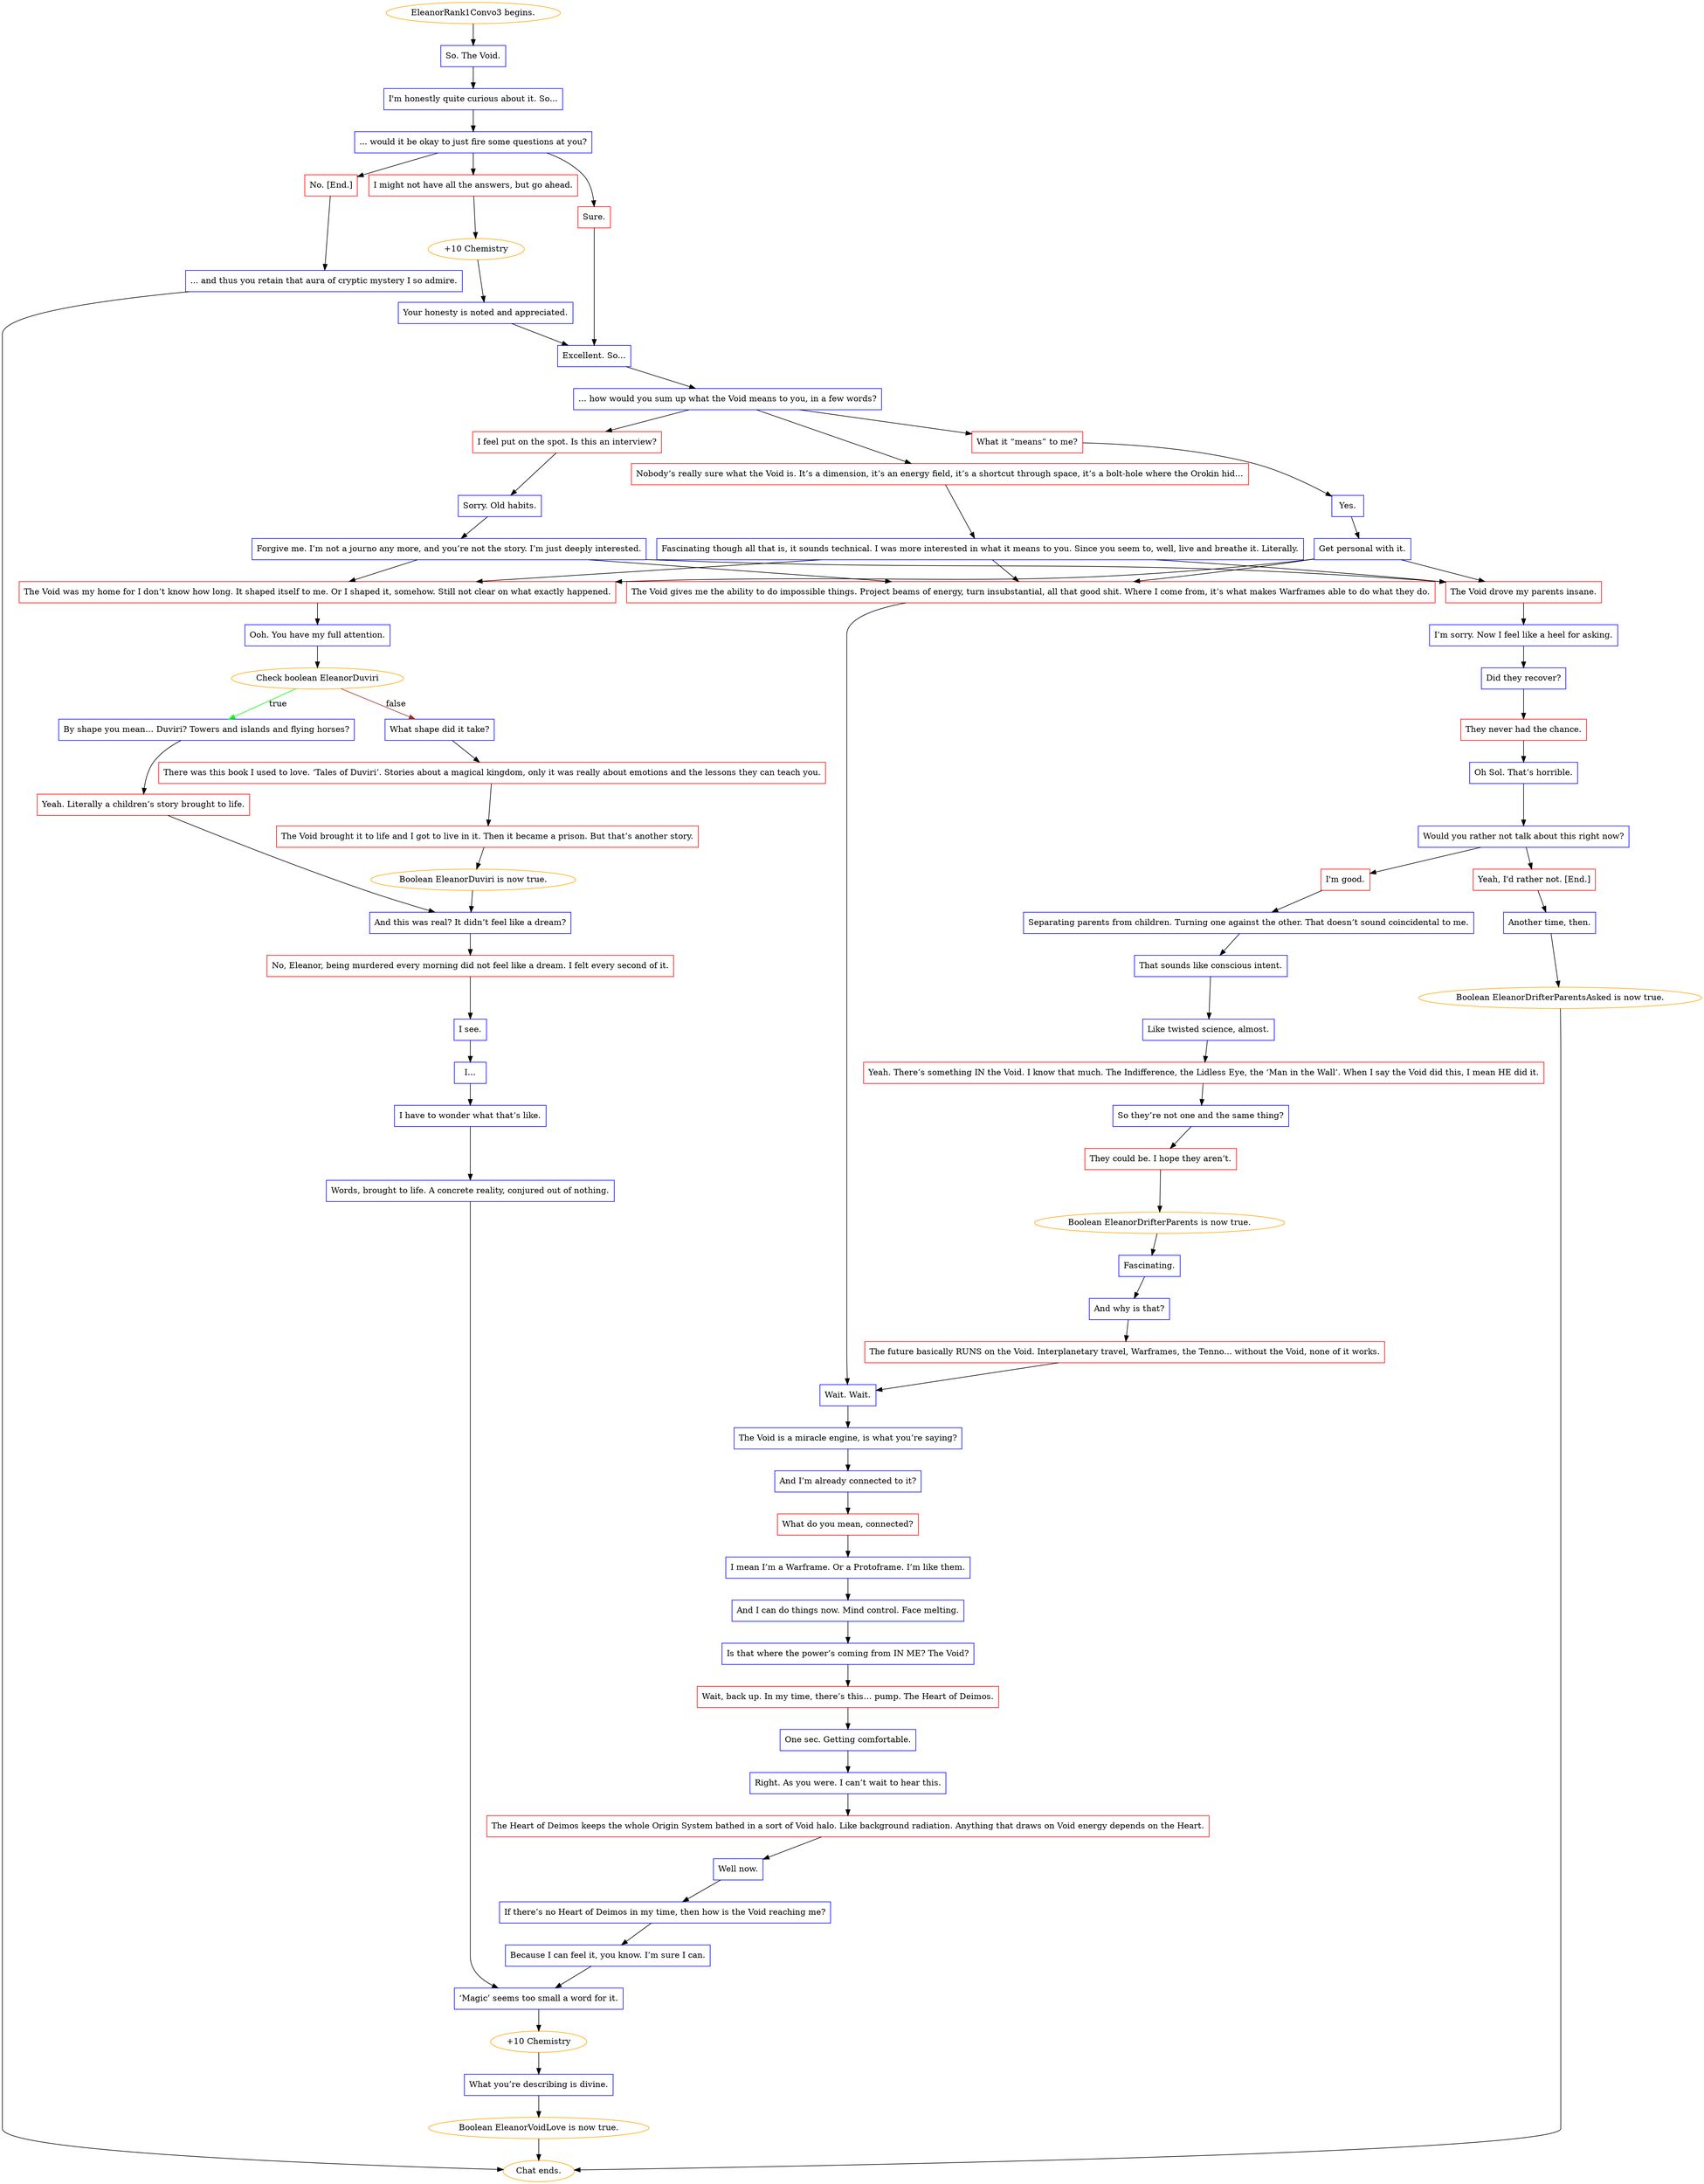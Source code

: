 digraph {
	"EleanorRank1Convo3 begins." [color=orange];
		"EleanorRank1Convo3 begins." -> 144;
	144 [label="So. The Void.",shape=box,color=blue];
		144 -> 145;
	145 [label="I'm honestly quite curious about it. So...",shape=box,color=blue];
		145 -> 146;
	146 [label="... would it be okay to just fire some questions at you?",shape=box,color=blue];
		146 -> 147;
		146 -> 148;
		146 -> 149;
	147 [label="Sure.",shape=box,color=red];
		147 -> 154;
	148 [label="I might not have all the answers, but go ahead.",shape=box,color=red];
		148 -> 153;
	149 [label="No. [End.]",shape=box,color=red];
		149 -> 150;
	154 [label="Excellent. So...",shape=box,color=blue];
		154 -> 155;
	153 [label="+10 Chemistry",color=orange];
		153 -> 152;
	150 [label="... and thus you retain that aura of cryptic mystery I so admire.",shape=box,color=blue];
		150 -> "Chat ends.";
	155 [label="… how would you sum up what the Void means to you, in a few words?",shape=box,color=blue];
		155 -> 156;
		155 -> 157;
		155 -> 158;
	152 [label="Your honesty is noted and appreciated.",shape=box,color=blue];
		152 -> 154;
	"Chat ends." [color=orange];
	156 [label="I feel put on the spot. Is this an interview?",shape=box,color=red];
		156 -> 159;
	157 [label="What it “means” to me?",shape=box,color=red];
		157 -> 160;
	158 [label="Nobody’s really sure what the Void is. It’s a dimension, it’s an energy field, it’s a shortcut through space, it’s a bolt-hole where the Orokin hid…",shape=box,color=red];
		158 -> 161;
	159 [label="Sorry. Old habits.",shape=box,color=blue];
		159 -> 162;
	160 [label="Yes.",shape=box,color=blue];
		160 -> 163;
	161 [label="Fascinating though all that is, it sounds technical. I was more interested in what it means to you. Since you seem to, well, live and breathe it. Literally.",shape=box,color=blue];
		161 -> 164;
		161 -> 165;
		161 -> 166;
	162 [label="Forgive me. I’m not a journo any more, and you’re not the story. I’m just deeply interested.",shape=box,color=blue];
		162 -> 164;
		162 -> 165;
		162 -> 166;
	163 [label="Get personal with it.",shape=box,color=blue];
		163 -> 164;
		163 -> 165;
		163 -> 166;
	164 [label="The Void gives me the ability to do impossible things. Project beams of energy, turn insubstantial, all that good shit. Where I come from, it’s what makes Warframes able to do what they do.",shape=box,color=red];
		164 -> 201;
	165 [label="The Void drove my parents insane.",shape=box,color=red];
		165 -> 167;
	166 [label="The Void was my home for I don’t know how long. It shaped itself to me. Or I shaped it, somehow. Still not clear on what exactly happened.",shape=box,color=red];
		166 -> 169;
	201 [label="Wait. Wait.",shape=box,color=blue];
		201 -> 202;
	167 [label="I’m sorry. Now I feel like a heel for asking.",shape=box,color=blue];
		167 -> 168;
	169 [label="Ooh. You have my full attention.",shape=box,color=blue];
		169 -> 170;
	202 [label="The Void is a miracle engine, is what you’re saying?",shape=box,color=blue];
		202 -> 203;
	168 [label="Did they recover?",shape=box,color=blue];
		168 -> 171;
	170 [label="Check boolean EleanorDuviri",color=orange];
		170 -> 172 [label=true,color=green];
		170 -> 174 [label=false,color=brown];
	203 [label="And I’m already connected to it?",shape=box,color=blue];
		203 -> 205;
	171 [label="They never had the chance.",shape=box,color=red];
		171 -> 176;
	172 [label="By shape you mean… Duviri? Towers and islands and flying horses?",shape=box,color=blue];
		172 -> 178;
	174 [label="What shape did it take?",shape=box,color=blue];
		174 -> 179;
	205 [label="What do you mean, connected?",shape=box,color=red];
		205 -> 204;
	176 [label="Oh Sol. That’s horrible.",shape=box,color=blue];
		176 -> 177;
	178 [label="Yeah. Literally a children’s story brought to life.",shape=box,color=red];
		178 -> 182;
	179 [label="There was this book I used to love. ‘Tales of Duviri’. Stories about a magical kingdom, only it was really about emotions and the lessons they can teach you.",shape=box,color=red];
		179 -> 180;
	204 [label="I mean I’m a Warframe. Or a Protoframe. I’m like them.",shape=box,color=blue];
		204 -> 206;
	177 [label="Would you rather not talk about this right now?",shape=box,color=blue];
		177 -> 175;
		177 -> 173;
	182 [label="And this was real? It didn’t feel like a dream?",shape=box,color=blue];
		182 -> 189;
	180 [label="The Void brought it to life and I got to live in it. Then it became a prison. But that’s another story.",shape=box,color=red];
		180 -> "/EE/Types/Engine/SetBooleanDialogueNode:EleanorDuviri:182";
	206 [label="And I can do things now. Mind control. Face melting.",shape=box,color=blue];
		206 -> 207;
	175 [label="I'm good.",shape=box,color=red];
		175 -> 186;
	173 [label="Yeah, I'd rather not. [End.]",shape=box,color=red];
		173 -> 183;
	189 [label="No, Eleanor, being murdered every morning did not feel like a dream. I felt every second of it.",shape=box,color=red];
		189 -> 190;
	"/EE/Types/Engine/SetBooleanDialogueNode:EleanorDuviri:182" [label="Boolean EleanorDuviri is now true.",color=orange];
		"/EE/Types/Engine/SetBooleanDialogueNode:EleanorDuviri:182" -> 182;
	207 [label="Is that where the power’s coming from IN ME? The Void?",shape=box,color=blue];
		207 -> 208;
	186 [label="Separating parents from children. Turning one against the other. That doesn’t sound coincidental to me.",shape=box,color=blue];
		186 -> 187;
	183 [label="Another time, then.",shape=box,color=blue];
		183 -> "/EE/Types/Engine/SetBooleanDialogueNode:EleanorDrifterParentsAsked:Chat ends.";
	190 [label="I see.",shape=box,color=blue];
		190 -> 192;
	208 [label="Wait, back up. In my time, there’s this… pump. The Heart of Deimos.",shape=box,color=red];
		208 -> 209;
	187 [label="That sounds like conscious intent.",shape=box,color=blue];
		187 -> 188;
	"/EE/Types/Engine/SetBooleanDialogueNode:EleanorDrifterParentsAsked:Chat ends." [label="Boolean EleanorDrifterParentsAsked is now true.",color=orange];
		"/EE/Types/Engine/SetBooleanDialogueNode:EleanorDrifterParentsAsked:Chat ends." -> "Chat ends.";
	192 [label="I…",shape=box,color=blue];
		192 -> 196;
	209 [label="One sec. Getting comfortable.",shape=box,color=blue];
		209 -> 210;
	188 [label="Like twisted science, almost.",shape=box,color=blue];
		188 -> 191;
	196 [label="I have to wonder what that’s like.",shape=box,color=blue];
		196 -> 197;
	210 [label="Right. As you were. I can’t wait to hear this.",shape=box,color=blue];
		210 -> 211;
	191 [label="Yeah. There’s something IN the Void. I know that much. The Indifference, the Lidless Eye, the ‘Man in the Wall’. When I say the Void did this, I mean HE did it.",shape=box,color=red];
		191 -> 193;
	197 [label="Words, brought to life. A concrete reality, conjured out of nothing.",shape=box,color=blue];
		197 -> 215;
	211 [label="The Heart of Deimos keeps the whole Origin System bathed in a sort of Void halo. Like background radiation. Anything that draws on Void energy depends on the Heart.",shape=box,color=red];
		211 -> 212;
	193 [label="So they’re not one and the same thing?",shape=box,color=blue];
		193 -> 195;
	215 [label="‘Magic’ seems too small a word for it.",shape=box,color=blue];
		215 -> 218;
	212 [label="Well now.",shape=box,color=blue];
		212 -> 213;
	195 [label="They could be. I hope they aren’t.",shape=box,color=red];
		195 -> "/EE/Types/Engine/SetBooleanDialogueNode:EleanorDrifterParents:198";
	218 [label="+10 Chemistry",color=orange];
		218 -> 216;
	213 [label="If there’s no Heart of Deimos in my time, then how is the Void reaching me?",shape=box,color=blue];
		213 -> 214;
	"/EE/Types/Engine/SetBooleanDialogueNode:EleanorDrifterParents:198" [label="Boolean EleanorDrifterParents is now true.",color=orange];
		"/EE/Types/Engine/SetBooleanDialogueNode:EleanorDrifterParents:198" -> 198;
	216 [label="What you’re describing is divine.",shape=box,color=blue];
		216 -> "/EE/Types/Engine/SetBooleanDialogueNode:EleanorVoidLove:Chat ends.";
	214 [label="Because I can feel it, you know. I’m sure I can.",shape=box,color=blue];
		214 -> 215;
	198 [label="Fascinating.",shape=box,color=blue];
		198 -> 199;
	"/EE/Types/Engine/SetBooleanDialogueNode:EleanorVoidLove:Chat ends." [label="Boolean EleanorVoidLove is now true.",color=orange];
		"/EE/Types/Engine/SetBooleanDialogueNode:EleanorVoidLove:Chat ends." -> "Chat ends.";
	199 [label="And why is that?",shape=box,color=blue];
		199 -> 200;
	200 [label="The future basically RUNS on the Void. Interplanetary travel, Warframes, the Tenno... without the Void, none of it works.",shape=box,color=red];
		200 -> 201;
}